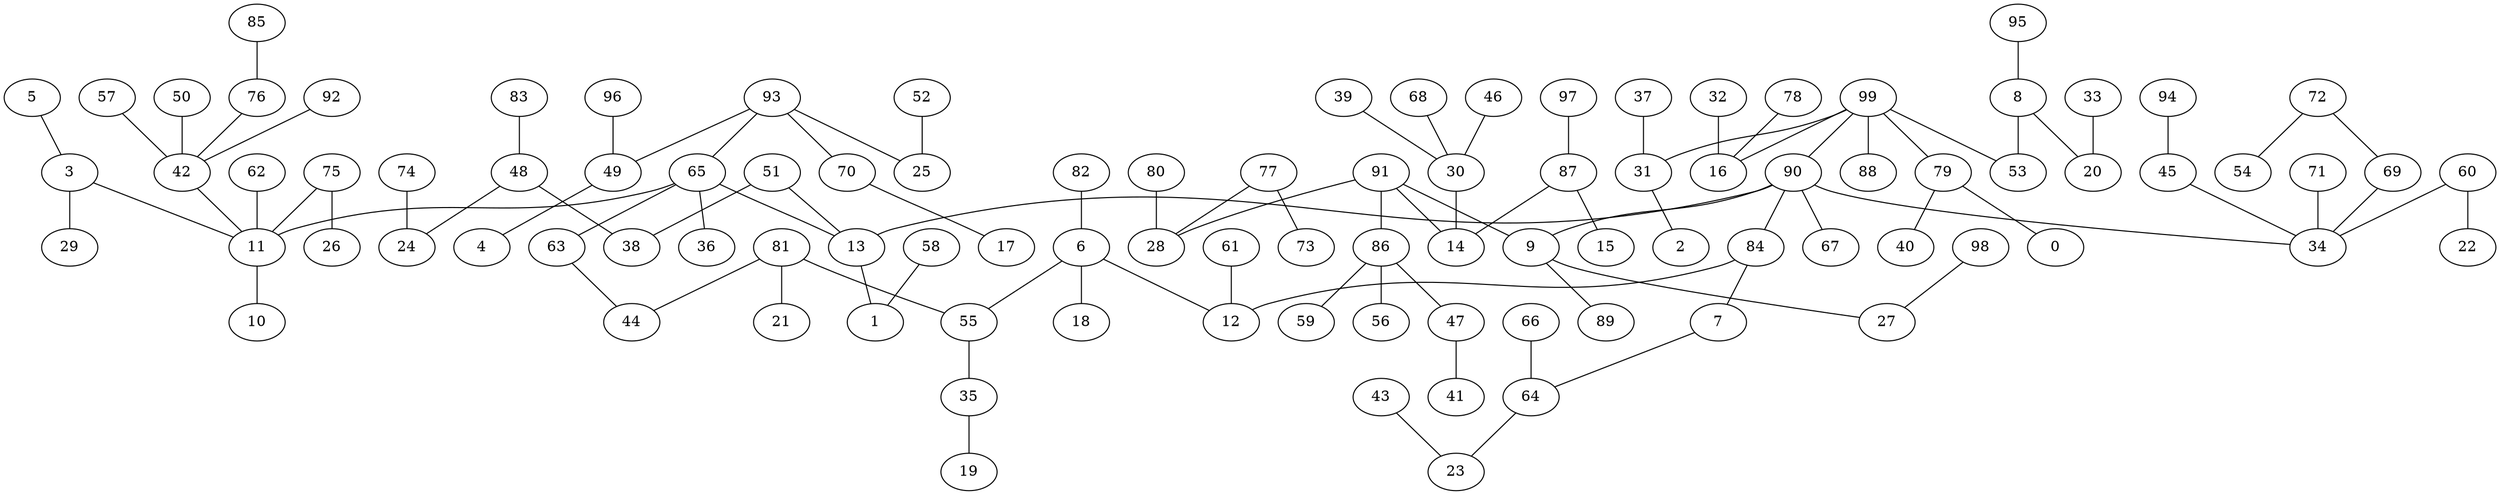 digraph GG_graph {

subgraph G_graph {
edge [color = black]
"94" -> "45" [dir = none]
"68" -> "30" [dir = none]
"71" -> "34" [dir = none]
"97" -> "87" [dir = none]
"37" -> "31" [dir = none]
"46" -> "30" [dir = none]
"98" -> "27" [dir = none]
"52" -> "25" [dir = none]
"85" -> "76" [dir = none]
"5" -> "3" [dir = none]
"33" -> "20" [dir = none]
"6" -> "18" [dir = none]
"6" -> "55" [dir = none]
"6" -> "12" [dir = none]
"82" -> "6" [dir = none]
"61" -> "12" [dir = none]
"92" -> "42" [dir = none]
"42" -> "11" [dir = none]
"49" -> "4" [dir = none]
"80" -> "28" [dir = none]
"62" -> "11" [dir = none]
"3" -> "29" [dir = none]
"3" -> "11" [dir = none]
"55" -> "35" [dir = none]
"48" -> "24" [dir = none]
"48" -> "38" [dir = none]
"31" -> "2" [dir = none]
"45" -> "34" [dir = none]
"57" -> "42" [dir = none]
"39" -> "30" [dir = none]
"58" -> "1" [dir = none]
"30" -> "14" [dir = none]
"84" -> "7" [dir = none]
"84" -> "12" [dir = none]
"86" -> "47" [dir = none]
"86" -> "59" [dir = none]
"86" -> "56" [dir = none]
"87" -> "15" [dir = none]
"87" -> "14" [dir = none]
"11" -> "10" [dir = none]
"90" -> "67" [dir = none]
"90" -> "34" [dir = none]
"90" -> "9" [dir = none]
"90" -> "13" [dir = none]
"90" -> "84" [dir = none]
"74" -> "24" [dir = none]
"13" -> "1" [dir = none]
"76" -> "42" [dir = none]
"78" -> "16" [dir = none]
"9" -> "89" [dir = none]
"9" -> "27" [dir = none]
"93" -> "25" [dir = none]
"93" -> "70" [dir = none]
"93" -> "49" [dir = none]
"93" -> "65" [dir = none]
"72" -> "54" [dir = none]
"72" -> "69" [dir = none]
"91" -> "86" [dir = none]
"91" -> "14" [dir = none]
"91" -> "28" [dir = none]
"91" -> "9" [dir = none]
"79" -> "40" [dir = none]
"79" -> "0" [dir = none]
"51" -> "38" [dir = none]
"51" -> "13" [dir = none]
"83" -> "48" [dir = none]
"75" -> "26" [dir = none]
"75" -> "11" [dir = none]
"66" -> "64" [dir = none]
"70" -> "17" [dir = none]
"77" -> "73" [dir = none]
"77" -> "28" [dir = none]
"43" -> "23" [dir = none]
"47" -> "41" [dir = none]
"96" -> "49" [dir = none]
"65" -> "36" [dir = none]
"65" -> "63" [dir = none]
"65" -> "11" [dir = none]
"65" -> "13" [dir = none]
"7" -> "64" [dir = none]
"50" -> "42" [dir = none]
"60" -> "22" [dir = none]
"60" -> "34" [dir = none]
"8" -> "20" [dir = none]
"8" -> "53" [dir = none]
"35" -> "19" [dir = none]
"81" -> "21" [dir = none]
"81" -> "55" [dir = none]
"95" -> "8" [dir = none]
"69" -> "34" [dir = none]
"32" -> "16" [dir = none]
"64" -> "23" [dir = none]
"99" -> "88" [dir = none]
"99" -> "31" [dir = none]
"99" -> "16" [dir = none]
"99" -> "53" [dir = none]
"99" -> "79" [dir = none]
"99" -> "90" [dir = none]
"63" -> "44" [dir = none]
"81" -> "44" [dir = none]
}

}
